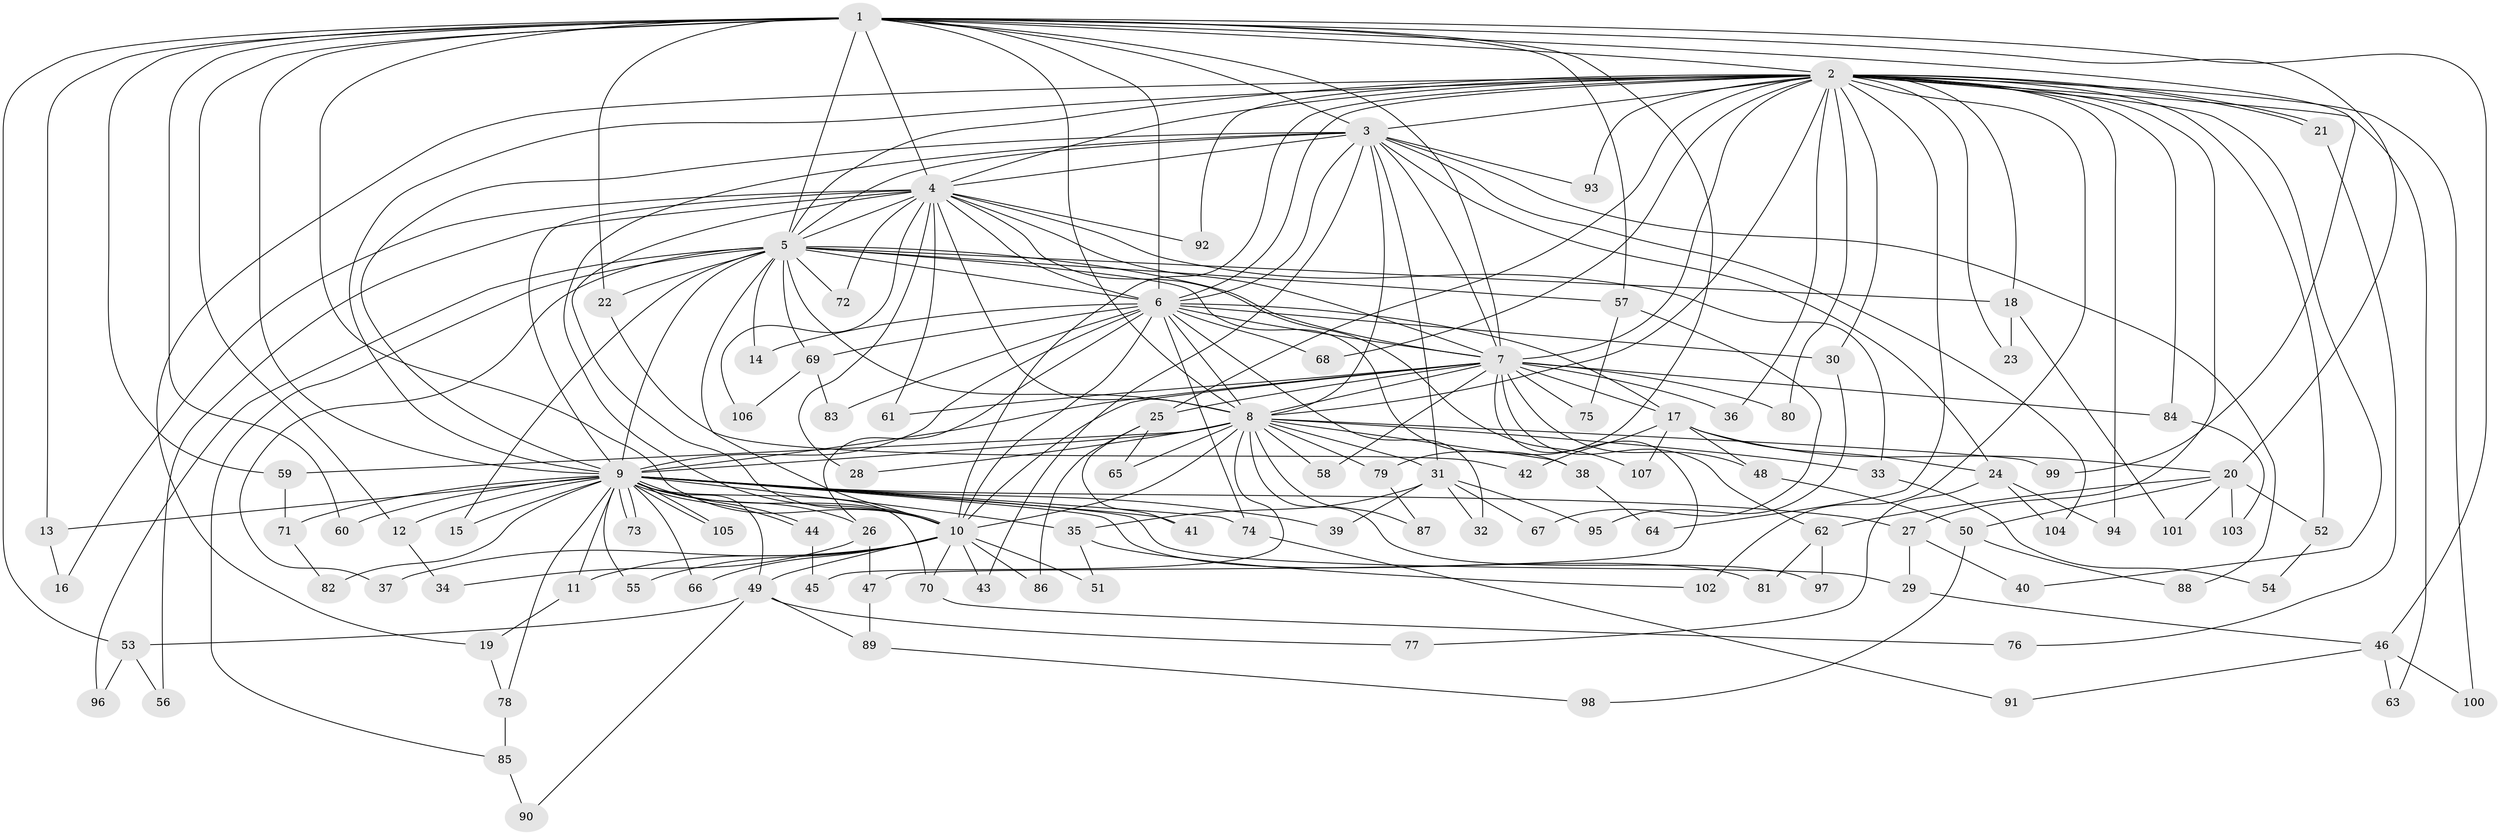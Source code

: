 // coarse degree distribution, {17: 0.037037037037037035, 25: 0.018518518518518517, 12: 0.018518518518518517, 20: 0.018518518518518517, 13: 0.018518518518518517, 11: 0.037037037037037035, 27: 0.018518518518518517, 4: 0.14814814814814814, 3: 0.12962962962962962, 2: 0.3333333333333333, 8: 0.037037037037037035, 9: 0.05555555555555555, 6: 0.037037037037037035, 5: 0.05555555555555555, 1: 0.037037037037037035}
// Generated by graph-tools (version 1.1) at 2025/49/03/04/25 22:49:25]
// undirected, 107 vertices, 239 edges
graph export_dot {
  node [color=gray90,style=filled];
  1;
  2;
  3;
  4;
  5;
  6;
  7;
  8;
  9;
  10;
  11;
  12;
  13;
  14;
  15;
  16;
  17;
  18;
  19;
  20;
  21;
  22;
  23;
  24;
  25;
  26;
  27;
  28;
  29;
  30;
  31;
  32;
  33;
  34;
  35;
  36;
  37;
  38;
  39;
  40;
  41;
  42;
  43;
  44;
  45;
  46;
  47;
  48;
  49;
  50;
  51;
  52;
  53;
  54;
  55;
  56;
  57;
  58;
  59;
  60;
  61;
  62;
  63;
  64;
  65;
  66;
  67;
  68;
  69;
  70;
  71;
  72;
  73;
  74;
  75;
  76;
  77;
  78;
  79;
  80;
  81;
  82;
  83;
  84;
  85;
  86;
  87;
  88;
  89;
  90;
  91;
  92;
  93;
  94;
  95;
  96;
  97;
  98;
  99;
  100;
  101;
  102;
  103;
  104;
  105;
  106;
  107;
  1 -- 2;
  1 -- 3;
  1 -- 4;
  1 -- 5;
  1 -- 6;
  1 -- 7;
  1 -- 8;
  1 -- 9;
  1 -- 10;
  1 -- 12;
  1 -- 13;
  1 -- 20;
  1 -- 22;
  1 -- 46;
  1 -- 53;
  1 -- 57;
  1 -- 59;
  1 -- 60;
  1 -- 79;
  1 -- 99;
  2 -- 3;
  2 -- 4;
  2 -- 5;
  2 -- 6;
  2 -- 7;
  2 -- 8;
  2 -- 9;
  2 -- 10;
  2 -- 18;
  2 -- 19;
  2 -- 21;
  2 -- 21;
  2 -- 23;
  2 -- 25;
  2 -- 27;
  2 -- 30;
  2 -- 36;
  2 -- 40;
  2 -- 52;
  2 -- 63;
  2 -- 64;
  2 -- 68;
  2 -- 80;
  2 -- 84;
  2 -- 92;
  2 -- 93;
  2 -- 94;
  2 -- 100;
  2 -- 102;
  3 -- 4;
  3 -- 5;
  3 -- 6;
  3 -- 7;
  3 -- 8;
  3 -- 9;
  3 -- 10;
  3 -- 24;
  3 -- 31;
  3 -- 43;
  3 -- 88;
  3 -- 93;
  3 -- 104;
  4 -- 5;
  4 -- 6;
  4 -- 7;
  4 -- 8;
  4 -- 9;
  4 -- 10;
  4 -- 16;
  4 -- 28;
  4 -- 33;
  4 -- 56;
  4 -- 61;
  4 -- 72;
  4 -- 92;
  4 -- 106;
  4 -- 107;
  5 -- 6;
  5 -- 7;
  5 -- 8;
  5 -- 9;
  5 -- 10;
  5 -- 14;
  5 -- 15;
  5 -- 18;
  5 -- 22;
  5 -- 37;
  5 -- 38;
  5 -- 57;
  5 -- 69;
  5 -- 72;
  5 -- 85;
  5 -- 96;
  6 -- 7;
  6 -- 8;
  6 -- 9;
  6 -- 10;
  6 -- 14;
  6 -- 17;
  6 -- 26;
  6 -- 30;
  6 -- 32;
  6 -- 68;
  6 -- 69;
  6 -- 74;
  6 -- 83;
  7 -- 8;
  7 -- 9;
  7 -- 10;
  7 -- 17;
  7 -- 25;
  7 -- 36;
  7 -- 47;
  7 -- 48;
  7 -- 58;
  7 -- 61;
  7 -- 62;
  7 -- 75;
  7 -- 80;
  7 -- 84;
  8 -- 9;
  8 -- 10;
  8 -- 28;
  8 -- 31;
  8 -- 33;
  8 -- 38;
  8 -- 45;
  8 -- 58;
  8 -- 59;
  8 -- 65;
  8 -- 79;
  8 -- 87;
  8 -- 97;
  8 -- 99;
  9 -- 10;
  9 -- 11;
  9 -- 12;
  9 -- 13;
  9 -- 15;
  9 -- 26;
  9 -- 27;
  9 -- 29;
  9 -- 35;
  9 -- 39;
  9 -- 41;
  9 -- 44;
  9 -- 44;
  9 -- 49;
  9 -- 55;
  9 -- 60;
  9 -- 66;
  9 -- 70;
  9 -- 71;
  9 -- 73;
  9 -- 73;
  9 -- 74;
  9 -- 78;
  9 -- 81;
  9 -- 82;
  9 -- 105;
  9 -- 105;
  10 -- 11;
  10 -- 37;
  10 -- 43;
  10 -- 49;
  10 -- 51;
  10 -- 55;
  10 -- 66;
  10 -- 70;
  10 -- 86;
  11 -- 19;
  12 -- 34;
  13 -- 16;
  17 -- 20;
  17 -- 24;
  17 -- 42;
  17 -- 48;
  17 -- 107;
  18 -- 23;
  18 -- 101;
  19 -- 78;
  20 -- 50;
  20 -- 52;
  20 -- 62;
  20 -- 101;
  20 -- 103;
  21 -- 76;
  22 -- 42;
  24 -- 77;
  24 -- 94;
  24 -- 104;
  25 -- 41;
  25 -- 65;
  25 -- 86;
  26 -- 34;
  26 -- 47;
  27 -- 29;
  27 -- 40;
  29 -- 46;
  30 -- 95;
  31 -- 32;
  31 -- 35;
  31 -- 39;
  31 -- 67;
  31 -- 95;
  33 -- 54;
  35 -- 51;
  35 -- 102;
  38 -- 64;
  44 -- 45;
  46 -- 63;
  46 -- 91;
  46 -- 100;
  47 -- 89;
  48 -- 50;
  49 -- 53;
  49 -- 77;
  49 -- 89;
  49 -- 90;
  50 -- 88;
  50 -- 98;
  52 -- 54;
  53 -- 56;
  53 -- 96;
  57 -- 67;
  57 -- 75;
  59 -- 71;
  62 -- 81;
  62 -- 97;
  69 -- 83;
  69 -- 106;
  70 -- 76;
  71 -- 82;
  74 -- 91;
  78 -- 85;
  79 -- 87;
  84 -- 103;
  85 -- 90;
  89 -- 98;
}
